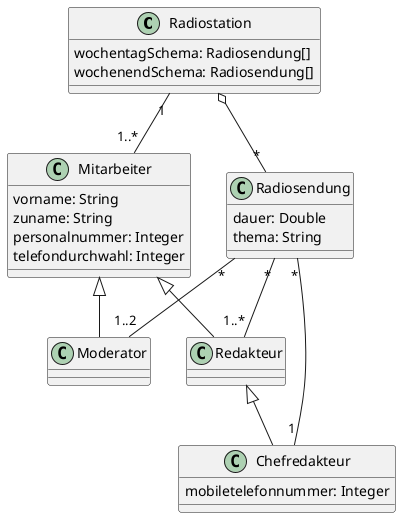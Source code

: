 @startuml
'https://plantuml.com/class-diagram

/'Radiostation o-- "*" Radiosendung : aggregation'/
Radiostation o-- "*" Radiosendung
Radiostation "1" -- "1..*" Mitarbeiter
Mitarbeiter <|-- Moderator
Mitarbeiter <|-- Redakteur
Redakteur <|-- Chefredakteur
Radiosendung "*" -- "1..2" Moderator
Radiosendung "*" -- "1..*" Redakteur
Radiosendung "*" -- "1" Chefredakteur

class Radiostation {
wochentagSchema: Radiosendung[]
wochenendSchema: Radiosendung[]
}

class Radiosendung {
dauer: Double
thema: String
}

class Mitarbeiter {
vorname: String
zuname: String
personalnummer: Integer
telefondurchwahl: Integer
}

class Moderator {
}

class Redakteur {
}

class Chefredakteur {
mobiletelefonnummer: Integer
}

@enduml